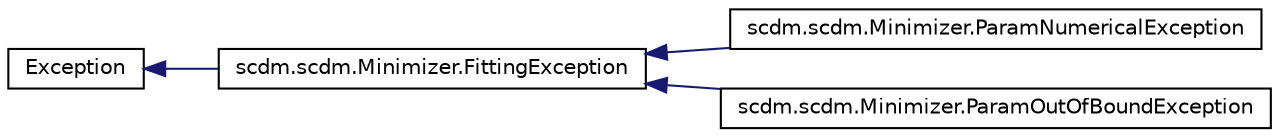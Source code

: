 digraph G
{
  edge [fontname="Helvetica",fontsize="10",labelfontname="Helvetica",labelfontsize="10"];
  node [fontname="Helvetica",fontsize="10",shape=record];
  rankdir=LR;
  Node1 [label="Exception",height=0.2,width=0.4,color="black", fillcolor="white", style="filled",URL="$classException.html"];
  Node1 -> Node2 [dir=back,color="midnightblue",fontsize="10",style="solid",fontname="Helvetica"];
  Node2 [label="scdm.scdm.Minimizer.FittingException",height=0.2,width=0.4,color="black", fillcolor="white", style="filled",URL="$classscdm_1_1scdm_1_1Minimizer_1_1FittingException.html",tooltip="Base fitting exception."];
  Node2 -> Node3 [dir=back,color="midnightblue",fontsize="10",style="solid",fontname="Helvetica"];
  Node3 [label="scdm.scdm.Minimizer.ParamNumericalException",height=0.2,width=0.4,color="black", fillcolor="white", style="filled",URL="$classscdm_1_1scdm_1_1Minimizer_1_1ParamNumericalException.html",tooltip="Exception thrown in case numerical error."];
  Node2 -> Node4 [dir=back,color="midnightblue",fontsize="10",style="solid",fontname="Helvetica"];
  Node4 [label="scdm.scdm.Minimizer.ParamOutOfBoundException",height=0.2,width=0.4,color="black", fillcolor="white", style="filled",URL="$classscdm_1_1scdm_1_1Minimizer_1_1ParamOutOfBoundException.html",tooltip="Exception thrown in case of out of parameter bounds access."];
}
